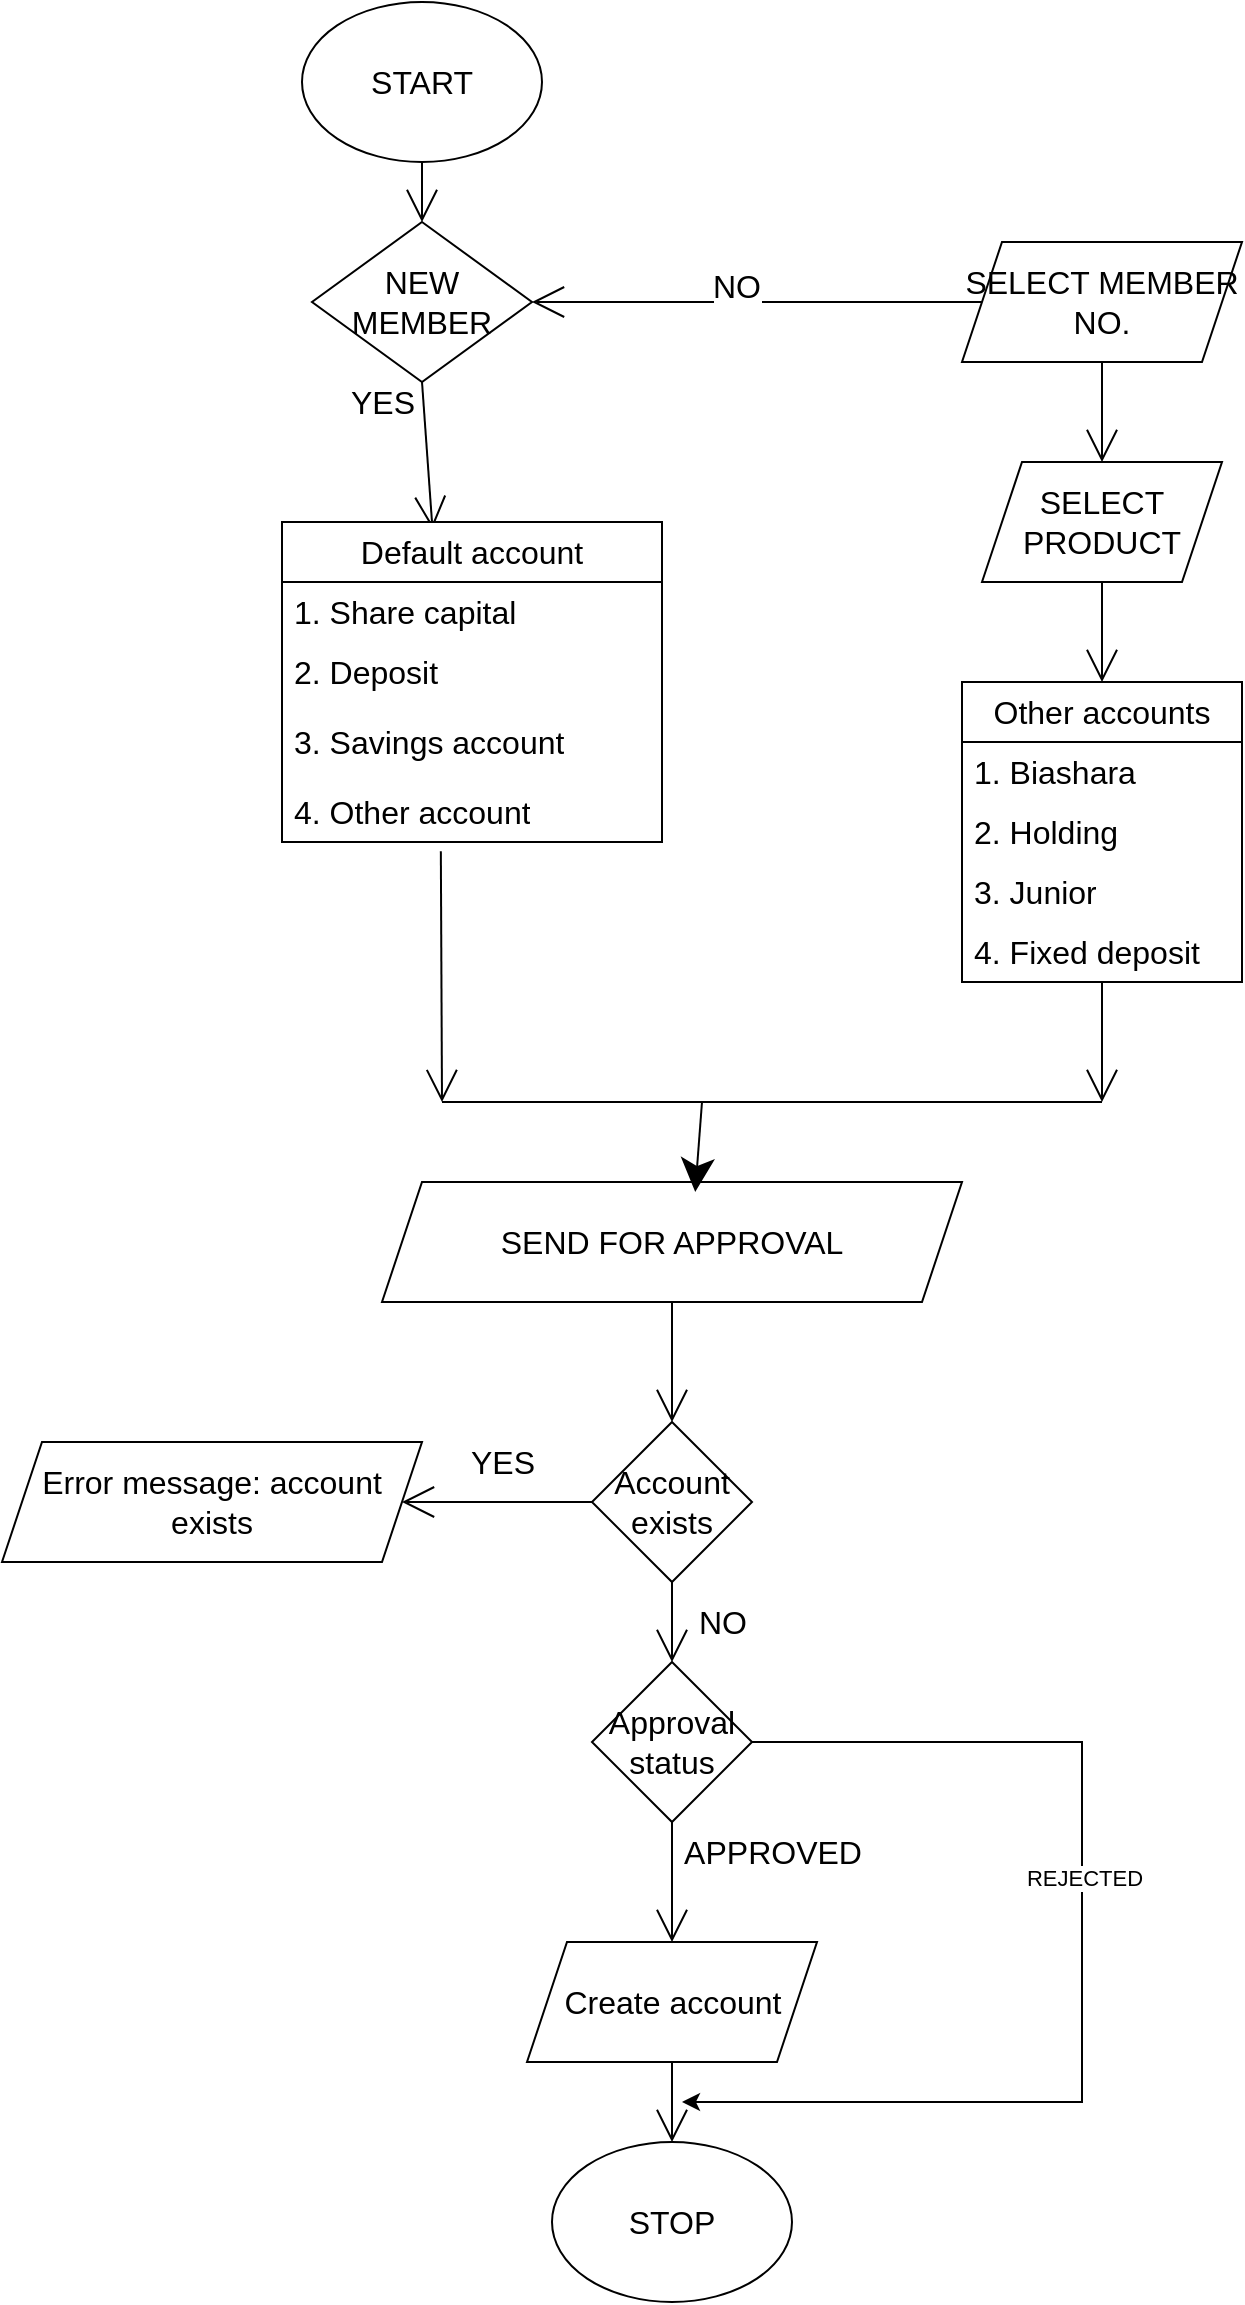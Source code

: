 <mxfile version="20.7.4" type="device"><diagram id="GvBvFfCqta01IPSV9QG5" name="Page-1"><mxGraphModel dx="520" dy="443" grid="1" gridSize="10" guides="1" tooltips="1" connect="1" arrows="1" fold="1" page="1" pageScale="1" pageWidth="827" pageHeight="1169" math="0" shadow="0"><root><mxCell id="0"/><mxCell id="1" parent="0"/><mxCell id="7mZEfv8eWMnCoykxqLYD-38" style="edgeStyle=none;curved=1;rounded=0;orthogonalLoop=1;jettySize=auto;html=1;exitX=0.5;exitY=1;exitDx=0;exitDy=0;entryX=0.5;entryY=0;entryDx=0;entryDy=0;fontSize=12;endArrow=open;startSize=14;endSize=14;sourcePerimeterSpacing=8;targetPerimeterSpacing=8;" parent="1" source="7mZEfv8eWMnCoykxqLYD-1" target="7mZEfv8eWMnCoykxqLYD-2" edge="1"><mxGeometry relative="1" as="geometry"/></mxCell><mxCell id="7mZEfv8eWMnCoykxqLYD-1" value="START" style="ellipse;whiteSpace=wrap;html=1;fontSize=16;" parent="1" vertex="1"><mxGeometry x="210" y="10" width="120" height="80" as="geometry"/></mxCell><mxCell id="7mZEfv8eWMnCoykxqLYD-37" style="edgeStyle=none;curved=1;rounded=0;orthogonalLoop=1;jettySize=auto;html=1;exitX=0.5;exitY=1;exitDx=0;exitDy=0;entryX=0.396;entryY=0.021;entryDx=0;entryDy=0;fontSize=12;endArrow=open;startSize=14;endSize=14;sourcePerimeterSpacing=8;targetPerimeterSpacing=8;entryPerimeter=0;" parent="1" source="7mZEfv8eWMnCoykxqLYD-2" edge="1" target="7mZEfv8eWMnCoykxqLYD-54"><mxGeometry relative="1" as="geometry"><mxPoint x="270" y="240" as="targetPoint"/></mxGeometry></mxCell><mxCell id="7mZEfv8eWMnCoykxqLYD-2" value="NEW MEMBER" style="rhombus;whiteSpace=wrap;html=1;fontSize=16;" parent="1" vertex="1"><mxGeometry x="215" y="120" width="110" height="80" as="geometry"/></mxCell><mxCell id="7mZEfv8eWMnCoykxqLYD-34" style="edgeStyle=none;curved=1;rounded=0;orthogonalLoop=1;jettySize=auto;html=1;exitX=0.418;exitY=1.156;exitDx=0;exitDy=0;fontSize=12;endArrow=open;startSize=14;endSize=14;sourcePerimeterSpacing=8;targetPerimeterSpacing=8;exitPerimeter=0;" parent="1" source="7mZEfv8eWMnCoykxqLYD-62" edge="1"><mxGeometry relative="1" as="geometry"><mxPoint x="280" y="560" as="targetPoint"/><mxPoint x="220" y="440" as="sourcePoint"/></mxGeometry></mxCell><mxCell id="7mZEfv8eWMnCoykxqLYD-36" style="edgeStyle=none;curved=1;rounded=0;orthogonalLoop=1;jettySize=auto;html=1;exitX=0.5;exitY=1;exitDx=0;exitDy=0;entryX=0.5;entryY=0;entryDx=0;entryDy=0;fontSize=12;endArrow=open;startSize=14;endSize=14;sourcePerimeterSpacing=8;targetPerimeterSpacing=8;" parent="1" source="7mZEfv8eWMnCoykxqLYD-4" target="7mZEfv8eWMnCoykxqLYD-5" edge="1"><mxGeometry relative="1" as="geometry"/></mxCell><mxCell id="7mZEfv8eWMnCoykxqLYD-42" style="edgeStyle=none;curved=1;rounded=0;orthogonalLoop=1;jettySize=auto;html=1;exitX=0;exitY=0.5;exitDx=0;exitDy=0;entryX=1;entryY=0.5;entryDx=0;entryDy=0;fontSize=12;endArrow=open;startSize=14;endSize=14;sourcePerimeterSpacing=8;targetPerimeterSpacing=8;" parent="1" source="7mZEfv8eWMnCoykxqLYD-4" target="7mZEfv8eWMnCoykxqLYD-2" edge="1"><mxGeometry relative="1" as="geometry"/></mxCell><mxCell id="7mZEfv8eWMnCoykxqLYD-43" value="NO" style="edgeLabel;html=1;align=center;verticalAlign=middle;resizable=0;points=[];fontSize=16;" parent="7mZEfv8eWMnCoykxqLYD-42" vertex="1" connectable="0"><mxGeometry x="0.096" y="-8" relative="1" as="geometry"><mxPoint as="offset"/></mxGeometry></mxCell><mxCell id="7mZEfv8eWMnCoykxqLYD-4" value="SELECT MEMBER NO." style="shape=parallelogram;perimeter=parallelogramPerimeter;whiteSpace=wrap;html=1;fixedSize=1;fontSize=16;" parent="1" vertex="1"><mxGeometry x="540" y="130" width="140" height="60" as="geometry"/></mxCell><mxCell id="7mZEfv8eWMnCoykxqLYD-35" style="edgeStyle=none;curved=1;rounded=0;orthogonalLoop=1;jettySize=auto;html=1;exitX=0.5;exitY=1;exitDx=0;exitDy=0;entryX=0.5;entryY=0;entryDx=0;entryDy=0;entryPerimeter=0;fontSize=12;endArrow=open;startSize=14;endSize=14;sourcePerimeterSpacing=8;targetPerimeterSpacing=8;" parent="1" source="7mZEfv8eWMnCoykxqLYD-5" target="7mZEfv8eWMnCoykxqLYD-58" edge="1"><mxGeometry relative="1" as="geometry"><mxPoint x="610.6" y="343" as="targetPoint"/></mxGeometry></mxCell><mxCell id="7mZEfv8eWMnCoykxqLYD-5" value="SELECT PRODUCT" style="shape=parallelogram;perimeter=parallelogramPerimeter;whiteSpace=wrap;html=1;fixedSize=1;fontSize=16;" parent="1" vertex="1"><mxGeometry x="550" y="240" width="120" height="60" as="geometry"/></mxCell><mxCell id="7mZEfv8eWMnCoykxqLYD-32" style="edgeStyle=none;curved=1;rounded=0;orthogonalLoop=1;jettySize=auto;html=1;exitX=0.5;exitY=1;exitDx=0;exitDy=0;fontSize=12;endArrow=open;startSize=14;endSize=14;sourcePerimeterSpacing=8;targetPerimeterSpacing=8;" parent="1" source="7mZEfv8eWMnCoykxqLYD-58" edge="1"><mxGeometry relative="1" as="geometry"><mxPoint x="610" y="560" as="targetPoint"/><mxPoint x="600" y="540" as="sourcePoint"/></mxGeometry></mxCell><mxCell id="7mZEfv8eWMnCoykxqLYD-25" style="edgeStyle=none;curved=1;rounded=0;orthogonalLoop=1;jettySize=auto;html=1;exitX=0.5;exitY=1;exitDx=0;exitDy=0;entryX=0.5;entryY=0;entryDx=0;entryDy=0;fontSize=12;endArrow=open;startSize=14;endSize=14;sourcePerimeterSpacing=8;targetPerimeterSpacing=8;" parent="1" source="7mZEfv8eWMnCoykxqLYD-7" target="7mZEfv8eWMnCoykxqLYD-8" edge="1"><mxGeometry relative="1" as="geometry"/></mxCell><mxCell id="7mZEfv8eWMnCoykxqLYD-7" value="SEND FOR APPROVAL" style="shape=parallelogram;perimeter=parallelogramPerimeter;whiteSpace=wrap;html=1;fixedSize=1;fontSize=16;" parent="1" vertex="1"><mxGeometry x="250" y="600" width="290" height="60" as="geometry"/></mxCell><mxCell id="7mZEfv8eWMnCoykxqLYD-22" style="edgeStyle=none;curved=1;rounded=0;orthogonalLoop=1;jettySize=auto;html=1;exitX=0.5;exitY=1;exitDx=0;exitDy=0;entryX=0.5;entryY=0;entryDx=0;entryDy=0;fontSize=12;endArrow=open;startSize=14;endSize=14;sourcePerimeterSpacing=8;targetPerimeterSpacing=8;" parent="1" source="7mZEfv8eWMnCoykxqLYD-8" target="7mZEfv8eWMnCoykxqLYD-10" edge="1"><mxGeometry relative="1" as="geometry"/></mxCell><mxCell id="7mZEfv8eWMnCoykxqLYD-27" style="edgeStyle=none;curved=1;rounded=0;orthogonalLoop=1;jettySize=auto;html=1;exitX=0;exitY=0.5;exitDx=0;exitDy=0;entryX=1;entryY=0.5;entryDx=0;entryDy=0;fontSize=12;endArrow=open;startSize=14;endSize=14;sourcePerimeterSpacing=8;targetPerimeterSpacing=8;" parent="1" source="7mZEfv8eWMnCoykxqLYD-8" target="7mZEfv8eWMnCoykxqLYD-9" edge="1"><mxGeometry relative="1" as="geometry"/></mxCell><mxCell id="7mZEfv8eWMnCoykxqLYD-8" value="Account exists" style="rhombus;whiteSpace=wrap;html=1;fontSize=16;" parent="1" vertex="1"><mxGeometry x="355" y="720" width="80" height="80" as="geometry"/></mxCell><mxCell id="7mZEfv8eWMnCoykxqLYD-9" value="Error message: account exists" style="shape=parallelogram;perimeter=parallelogramPerimeter;whiteSpace=wrap;html=1;fixedSize=1;fontSize=16;" parent="1" vertex="1"><mxGeometry x="60" y="730" width="210" height="60" as="geometry"/></mxCell><mxCell id="7mZEfv8eWMnCoykxqLYD-15" style="edgeStyle=none;curved=1;rounded=0;orthogonalLoop=1;jettySize=auto;html=1;exitX=0.5;exitY=1;exitDx=0;exitDy=0;entryX=0.5;entryY=0;entryDx=0;entryDy=0;fontSize=12;endArrow=open;startSize=14;endSize=14;sourcePerimeterSpacing=8;targetPerimeterSpacing=8;" parent="1" source="7mZEfv8eWMnCoykxqLYD-10" target="7mZEfv8eWMnCoykxqLYD-12" edge="1"><mxGeometry relative="1" as="geometry"/></mxCell><mxCell id="4f0P2DYuE5dsx0F7GnDf-1" style="edgeStyle=orthogonalEdgeStyle;rounded=0;orthogonalLoop=1;jettySize=auto;html=1;exitX=1;exitY=0.5;exitDx=0;exitDy=0;" edge="1" parent="1" source="7mZEfv8eWMnCoykxqLYD-10"><mxGeometry relative="1" as="geometry"><mxPoint x="400" y="1060" as="targetPoint"/><Array as="points"><mxPoint x="600" y="880"/><mxPoint x="600" y="1060"/></Array></mxGeometry></mxCell><mxCell id="4f0P2DYuE5dsx0F7GnDf-2" value="REJECTED" style="edgeLabel;html=1;align=center;verticalAlign=middle;resizable=0;points=[];" vertex="1" connectable="0" parent="4f0P2DYuE5dsx0F7GnDf-1"><mxGeometry x="-0.145" y="1" relative="1" as="geometry"><mxPoint as="offset"/></mxGeometry></mxCell><mxCell id="7mZEfv8eWMnCoykxqLYD-10" value="Approval status" style="rhombus;whiteSpace=wrap;html=1;fontSize=16;" parent="1" vertex="1"><mxGeometry x="355" y="840" width="80" height="80" as="geometry"/></mxCell><mxCell id="7mZEfv8eWMnCoykxqLYD-14" style="edgeStyle=none;curved=1;rounded=0;orthogonalLoop=1;jettySize=auto;html=1;exitX=0.5;exitY=1;exitDx=0;exitDy=0;entryX=0.5;entryY=0;entryDx=0;entryDy=0;fontSize=12;endArrow=open;startSize=14;endSize=14;sourcePerimeterSpacing=8;targetPerimeterSpacing=8;" parent="1" source="7mZEfv8eWMnCoykxqLYD-12" target="7mZEfv8eWMnCoykxqLYD-13" edge="1"><mxGeometry relative="1" as="geometry"/></mxCell><mxCell id="7mZEfv8eWMnCoykxqLYD-12" value="Create account" style="shape=parallelogram;perimeter=parallelogramPerimeter;whiteSpace=wrap;html=1;fixedSize=1;fontSize=16;" parent="1" vertex="1"><mxGeometry x="322.5" y="980" width="145" height="60" as="geometry"/></mxCell><mxCell id="7mZEfv8eWMnCoykxqLYD-13" value="STOP" style="ellipse;whiteSpace=wrap;html=1;fontSize=16;" parent="1" vertex="1"><mxGeometry x="335" y="1080" width="120" height="80" as="geometry"/></mxCell><mxCell id="7mZEfv8eWMnCoykxqLYD-18" value="APPROVED" style="text;html=1;align=center;verticalAlign=middle;resizable=0;points=[];autosize=1;strokeColor=none;fillColor=none;fontSize=16;" parent="1" vertex="1"><mxGeometry x="390" y="920" width="110" height="30" as="geometry"/></mxCell><mxCell id="7mZEfv8eWMnCoykxqLYD-26" value="NO" style="text;html=1;align=center;verticalAlign=middle;resizable=0;points=[];autosize=1;strokeColor=none;fillColor=none;fontSize=16;" parent="1" vertex="1"><mxGeometry x="395" y="805" width="50" height="30" as="geometry"/></mxCell><mxCell id="7mZEfv8eWMnCoykxqLYD-28" value="YES" style="text;html=1;align=center;verticalAlign=middle;resizable=0;points=[];autosize=1;strokeColor=none;fillColor=none;fontSize=16;" parent="1" vertex="1"><mxGeometry x="280" y="725" width="60" height="30" as="geometry"/></mxCell><mxCell id="7mZEfv8eWMnCoykxqLYD-31" value="" style="endArrow=none;html=1;rounded=0;fontSize=12;startSize=14;endSize=14;sourcePerimeterSpacing=8;targetPerimeterSpacing=8;curved=1;" parent="1" edge="1"><mxGeometry width="50" height="50" relative="1" as="geometry"><mxPoint x="280" y="560" as="sourcePoint"/><mxPoint x="610" y="560" as="targetPoint"/><Array as="points"><mxPoint x="410" y="560"/></Array></mxGeometry></mxCell><mxCell id="7mZEfv8eWMnCoykxqLYD-33" value="" style="endArrow=classic;html=1;rounded=0;fontSize=12;startSize=14;endSize=14;sourcePerimeterSpacing=8;targetPerimeterSpacing=8;curved=1;entryX=0.54;entryY=0.083;entryDx=0;entryDy=0;entryPerimeter=0;" parent="1" target="7mZEfv8eWMnCoykxqLYD-7" edge="1"><mxGeometry width="50" height="50" relative="1" as="geometry"><mxPoint x="410" y="560" as="sourcePoint"/><mxPoint x="490" y="490" as="targetPoint"/></mxGeometry></mxCell><mxCell id="7mZEfv8eWMnCoykxqLYD-40" value="YES" style="text;html=1;align=center;verticalAlign=middle;resizable=0;points=[];autosize=1;strokeColor=none;fillColor=none;fontSize=16;" parent="1" vertex="1"><mxGeometry x="220" y="195" width="60" height="30" as="geometry"/></mxCell><mxCell id="7mZEfv8eWMnCoykxqLYD-54" value="Default account" style="swimlane;fontStyle=0;childLayout=stackLayout;horizontal=1;startSize=30;horizontalStack=0;resizeParent=1;resizeParentMax=0;resizeLast=0;collapsible=1;marginBottom=0;whiteSpace=wrap;html=1;fontSize=16;" parent="1" vertex="1"><mxGeometry x="200" y="270" width="190" height="160" as="geometry"/></mxCell><mxCell id="7mZEfv8eWMnCoykxqLYD-55" value="1. Share capital" style="text;strokeColor=none;fillColor=none;align=left;verticalAlign=middle;spacingLeft=4;spacingRight=4;overflow=hidden;points=[[0,0.5],[1,0.5]];portConstraint=eastwest;rotatable=0;whiteSpace=wrap;html=1;fontSize=16;" parent="7mZEfv8eWMnCoykxqLYD-54" vertex="1"><mxGeometry y="30" width="190" height="30" as="geometry"/></mxCell><mxCell id="7mZEfv8eWMnCoykxqLYD-56" value="2. Deposit" style="text;strokeColor=none;fillColor=none;align=left;verticalAlign=middle;spacingLeft=4;spacingRight=4;overflow=hidden;points=[[0,0.5],[1,0.5]];portConstraint=eastwest;rotatable=0;whiteSpace=wrap;html=1;fontSize=16;" parent="7mZEfv8eWMnCoykxqLYD-54" vertex="1"><mxGeometry y="60" width="190" height="30" as="geometry"/></mxCell><mxCell id="7mZEfv8eWMnCoykxqLYD-57" value="3. Savings account" style="text;strokeColor=none;fillColor=none;align=left;verticalAlign=middle;spacingLeft=4;spacingRight=4;overflow=hidden;points=[[0,0.5],[1,0.5]];portConstraint=eastwest;rotatable=0;whiteSpace=wrap;html=1;fontSize=16;" parent="7mZEfv8eWMnCoykxqLYD-54" vertex="1"><mxGeometry y="90" width="190" height="40" as="geometry"/></mxCell><mxCell id="7mZEfv8eWMnCoykxqLYD-62" value="4. Other account" style="text;strokeColor=none;fillColor=none;align=left;verticalAlign=middle;spacingLeft=4;spacingRight=4;overflow=hidden;points=[[0,0.5],[1,0.5]];portConstraint=eastwest;rotatable=0;whiteSpace=wrap;html=1;fontSize=16;" parent="7mZEfv8eWMnCoykxqLYD-54" vertex="1"><mxGeometry y="130" width="190" height="30" as="geometry"/></mxCell><mxCell id="7mZEfv8eWMnCoykxqLYD-58" value="Other accounts" style="swimlane;fontStyle=0;childLayout=stackLayout;horizontal=1;startSize=30;horizontalStack=0;resizeParent=1;resizeParentMax=0;resizeLast=0;collapsible=1;marginBottom=0;whiteSpace=wrap;html=1;fontSize=16;" parent="1" vertex="1"><mxGeometry x="540" y="350" width="140" height="150" as="geometry"><mxRectangle x="540" y="350" width="70" height="30" as="alternateBounds"/></mxGeometry></mxCell><mxCell id="7mZEfv8eWMnCoykxqLYD-59" value="1. Biashara" style="text;strokeColor=none;fillColor=none;align=left;verticalAlign=middle;spacingLeft=4;spacingRight=4;overflow=hidden;points=[[0,0.5],[1,0.5]];portConstraint=eastwest;rotatable=0;whiteSpace=wrap;html=1;fontSize=16;" parent="7mZEfv8eWMnCoykxqLYD-58" vertex="1"><mxGeometry y="30" width="140" height="30" as="geometry"/></mxCell><mxCell id="7mZEfv8eWMnCoykxqLYD-60" value="2. Holding" style="text;strokeColor=none;fillColor=none;align=left;verticalAlign=middle;spacingLeft=4;spacingRight=4;overflow=hidden;points=[[0,0.5],[1,0.5]];portConstraint=eastwest;rotatable=0;whiteSpace=wrap;html=1;fontSize=16;" parent="7mZEfv8eWMnCoykxqLYD-58" vertex="1"><mxGeometry y="60" width="140" height="30" as="geometry"/></mxCell><mxCell id="7mZEfv8eWMnCoykxqLYD-61" value="3. Junior" style="text;strokeColor=none;fillColor=none;align=left;verticalAlign=middle;spacingLeft=4;spacingRight=4;overflow=hidden;points=[[0,0.5],[1,0.5]];portConstraint=eastwest;rotatable=0;whiteSpace=wrap;html=1;fontSize=16;" parent="7mZEfv8eWMnCoykxqLYD-58" vertex="1"><mxGeometry y="90" width="140" height="30" as="geometry"/></mxCell><mxCell id="7mZEfv8eWMnCoykxqLYD-63" value="4. Fixed deposit" style="text;strokeColor=none;fillColor=none;align=left;verticalAlign=middle;spacingLeft=4;spacingRight=4;overflow=hidden;points=[[0,0.5],[1,0.5]];portConstraint=eastwest;rotatable=0;whiteSpace=wrap;html=1;fontSize=16;" parent="7mZEfv8eWMnCoykxqLYD-58" vertex="1"><mxGeometry y="120" width="140" height="30" as="geometry"/></mxCell></root></mxGraphModel></diagram></mxfile>